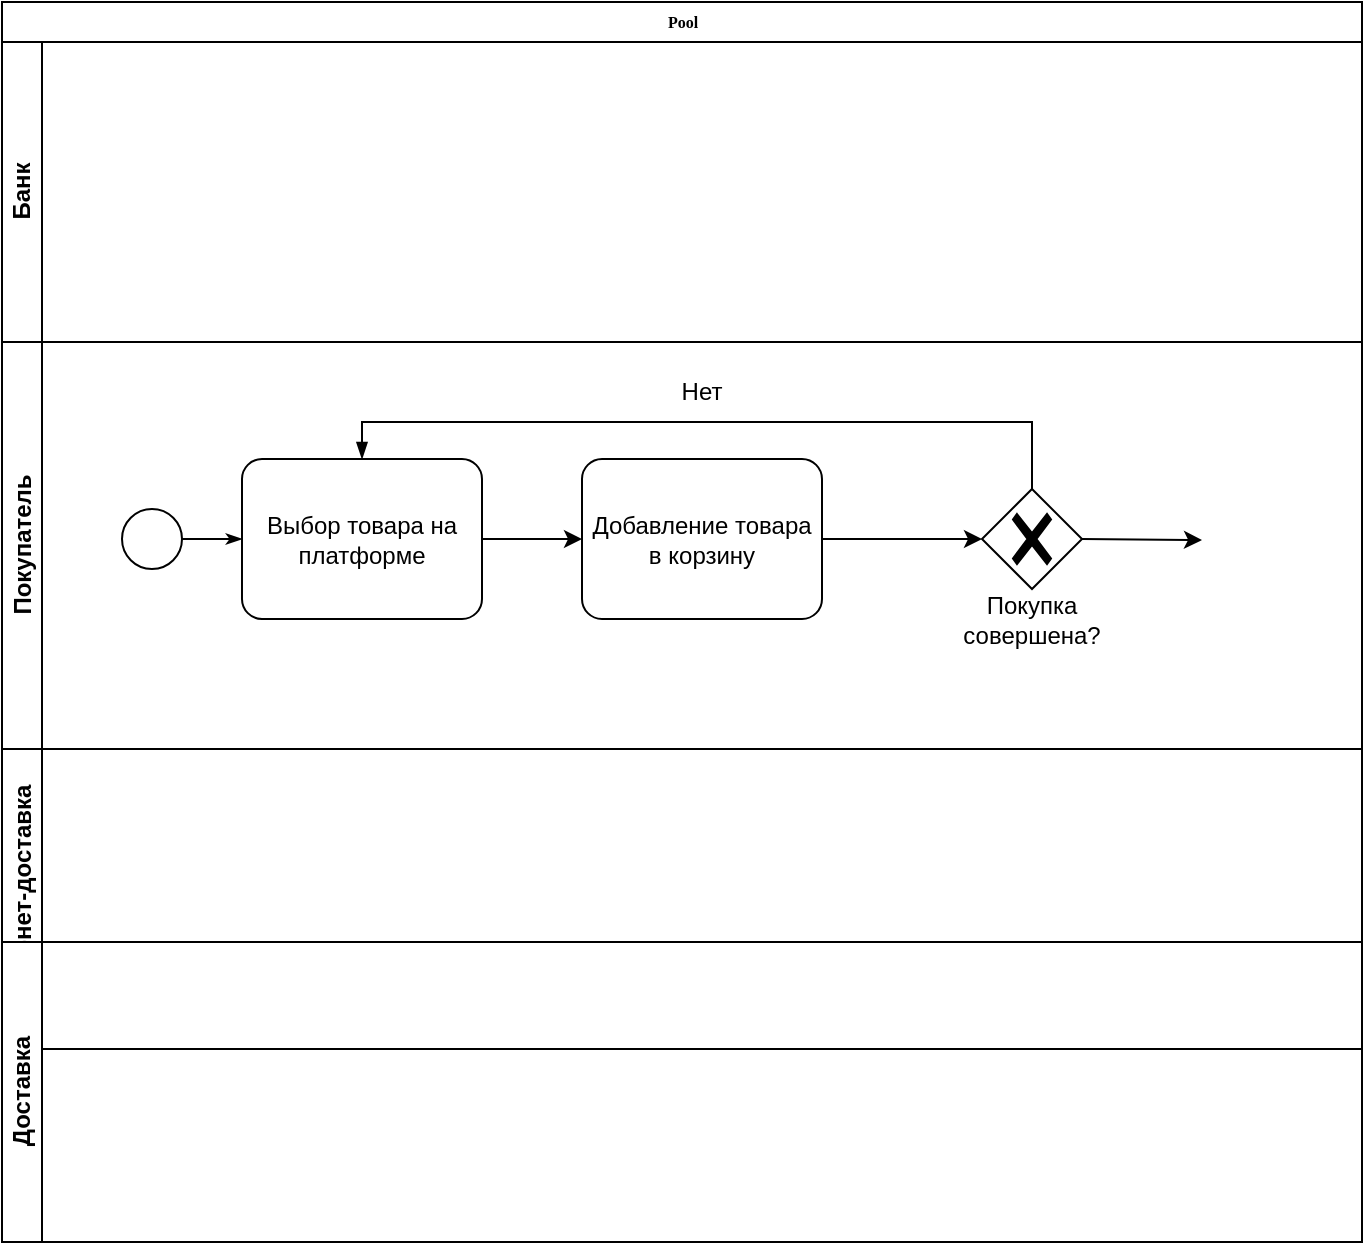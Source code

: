 <mxfile version="21.1.4" type="github">
  <diagram name="Страница 1" id="UiT--QQ6pItDQjkaKLVf">
    <mxGraphModel dx="1179" dy="679" grid="1" gridSize="10" guides="1" tooltips="1" connect="1" arrows="1" fold="1" page="1" pageScale="1" pageWidth="827" pageHeight="1169" math="0" shadow="0">
      <root>
        <mxCell id="0" />
        <mxCell id="1" parent="0" />
        <mxCell id="waBg7-lZwKW4JVFWOzP7-1" value="Pool" style="swimlane;html=1;childLayout=stackLayout;horizontal=1;startSize=20;horizontalStack=0;rounded=0;shadow=0;labelBackgroundColor=none;strokeWidth=1;fontFamily=Verdana;fontSize=8;align=center;" vertex="1" parent="1">
          <mxGeometry x="180" y="70" width="680" height="523.5" as="geometry" />
        </mxCell>
        <mxCell id="waBg7-lZwKW4JVFWOzP7-2" value="Банк" style="swimlane;html=1;startSize=20;horizontal=0;" vertex="1" parent="waBg7-lZwKW4JVFWOzP7-1">
          <mxGeometry y="20" width="680" height="150" as="geometry" />
        </mxCell>
        <mxCell id="waBg7-lZwKW4JVFWOzP7-14" value="Покупатель" style="swimlane;html=1;startSize=20;horizontal=0;" vertex="1" parent="waBg7-lZwKW4JVFWOzP7-1">
          <mxGeometry y="170" width="680" height="203.5" as="geometry" />
        </mxCell>
        <mxCell id="waBg7-lZwKW4JVFWOzP7-40" style="edgeStyle=orthogonalEdgeStyle;rounded=0;html=1;labelBackgroundColor=none;startArrow=none;startFill=0;startSize=5;endArrow=classicThin;endFill=1;endSize=5;jettySize=auto;orthogonalLoop=1;strokeWidth=1;fontFamily=Verdana;fontSize=8" edge="1" parent="waBg7-lZwKW4JVFWOzP7-14" source="waBg7-lZwKW4JVFWOzP7-41">
          <mxGeometry relative="1" as="geometry">
            <mxPoint x="120" y="98.5" as="targetPoint" />
          </mxGeometry>
        </mxCell>
        <mxCell id="waBg7-lZwKW4JVFWOzP7-41" value="" style="ellipse;whiteSpace=wrap;html=1;rounded=0;shadow=0;labelBackgroundColor=none;strokeWidth=1;fontFamily=Verdana;fontSize=8;align=center;" vertex="1" parent="waBg7-lZwKW4JVFWOzP7-14">
          <mxGeometry x="60" y="83.5" width="30" height="30" as="geometry" />
        </mxCell>
        <mxCell id="waBg7-lZwKW4JVFWOzP7-43" value="" style="points=[[0.25,0.25,0],[0.5,0,0],[0.75,0.25,0],[1,0.5,0],[0.75,0.75,0],[0.5,1,0],[0.25,0.75,0],[0,0.5,0]];shape=mxgraph.bpmn.gateway2;html=1;verticalLabelPosition=bottom;labelBackgroundColor=#ffffff;verticalAlign=top;align=center;perimeter=rhombusPerimeter;outlineConnect=0;outline=none;symbol=none;gwType=exclusive;" vertex="1" parent="waBg7-lZwKW4JVFWOzP7-14">
          <mxGeometry x="490" y="73.5" width="50" height="50" as="geometry" />
        </mxCell>
        <mxCell id="waBg7-lZwKW4JVFWOzP7-49" value="" style="edgeStyle=orthogonalEdgeStyle;rounded=0;orthogonalLoop=1;jettySize=auto;html=1;" edge="1" parent="waBg7-lZwKW4JVFWOzP7-14" source="waBg7-lZwKW4JVFWOzP7-44" target="waBg7-lZwKW4JVFWOzP7-48">
          <mxGeometry relative="1" as="geometry" />
        </mxCell>
        <mxCell id="waBg7-lZwKW4JVFWOzP7-44" value="Выбор товара на платформе" style="points=[[0.25,0,0],[0.5,0,0],[0.75,0,0],[1,0.25,0],[1,0.5,0],[1,0.75,0],[0.75,1,0],[0.5,1,0],[0.25,1,0],[0,0.75,0],[0,0.5,0],[0,0.25,0]];shape=mxgraph.bpmn.task;whiteSpace=wrap;rectStyle=rounded;size=10;html=1;container=1;expand=0;collapsible=0;taskMarker=abstract;" vertex="1" parent="waBg7-lZwKW4JVFWOzP7-14">
          <mxGeometry x="120" y="58.5" width="120" height="80" as="geometry" />
        </mxCell>
        <mxCell id="waBg7-lZwKW4JVFWOzP7-50" value="" style="edgeStyle=orthogonalEdgeStyle;rounded=0;orthogonalLoop=1;jettySize=auto;html=1;" edge="1" parent="waBg7-lZwKW4JVFWOzP7-14" source="waBg7-lZwKW4JVFWOzP7-48" target="waBg7-lZwKW4JVFWOzP7-43">
          <mxGeometry relative="1" as="geometry" />
        </mxCell>
        <mxCell id="waBg7-lZwKW4JVFWOzP7-48" value="Добавление товара в корзину" style="points=[[0.25,0,0],[0.5,0,0],[0.75,0,0],[1,0.25,0],[1,0.5,0],[1,0.75,0],[0.75,1,0],[0.5,1,0],[0.25,1,0],[0,0.75,0],[0,0.5,0],[0,0.25,0]];shape=mxgraph.bpmn.task;whiteSpace=wrap;rectStyle=rounded;size=10;html=1;container=1;expand=0;collapsible=0;taskMarker=abstract;" vertex="1" parent="waBg7-lZwKW4JVFWOzP7-14">
          <mxGeometry x="290" y="58.5" width="120" height="80" as="geometry" />
        </mxCell>
        <mxCell id="waBg7-lZwKW4JVFWOzP7-51" value="" style="edgeStyle=elbowEdgeStyle;fontSize=12;html=1;endArrow=blockThin;endFill=1;rounded=0;exitX=0.5;exitY=0;exitDx=0;exitDy=0;exitPerimeter=0;entryX=0.5;entryY=0;entryDx=0;entryDy=0;entryPerimeter=0;" edge="1" parent="waBg7-lZwKW4JVFWOzP7-14" source="waBg7-lZwKW4JVFWOzP7-43" target="waBg7-lZwKW4JVFWOzP7-44">
          <mxGeometry width="160" relative="1" as="geometry">
            <mxPoint x="450" y="80" as="sourcePoint" />
            <mxPoint x="610" y="80" as="targetPoint" />
            <Array as="points">
              <mxPoint x="340" y="40" />
            </Array>
          </mxGeometry>
        </mxCell>
        <mxCell id="waBg7-lZwKW4JVFWOzP7-52" value="Покупка совершена?" style="text;html=1;strokeColor=none;fillColor=none;align=center;verticalAlign=middle;whiteSpace=wrap;rounded=0;" vertex="1" parent="waBg7-lZwKW4JVFWOzP7-14">
          <mxGeometry x="485" y="123.5" width="60" height="30" as="geometry" />
        </mxCell>
        <mxCell id="waBg7-lZwKW4JVFWOzP7-63" value="Нет" style="text;html=1;strokeColor=none;fillColor=none;align=center;verticalAlign=middle;whiteSpace=wrap;rounded=0;" vertex="1" parent="waBg7-lZwKW4JVFWOzP7-14">
          <mxGeometry x="320" y="10" width="60" height="30" as="geometry" />
        </mxCell>
        <mxCell id="waBg7-lZwKW4JVFWOzP7-18" value="Интернет-доставка" style="swimlane;html=1;startSize=20;horizontal=0;" vertex="1" parent="waBg7-lZwKW4JVFWOzP7-1">
          <mxGeometry y="373.5" width="680" height="150" as="geometry" />
        </mxCell>
        <mxCell id="waBg7-lZwKW4JVFWOzP7-32" value="Доставка" style="swimlane;html=1;startSize=20;horizontal=0;" vertex="1" parent="1">
          <mxGeometry x="180" y="540" width="680" height="150" as="geometry" />
        </mxCell>
        <mxCell id="waBg7-lZwKW4JVFWOzP7-65" value="" style="endArrow=classic;html=1;rounded=0;exitX=1;exitY=0.5;exitDx=0;exitDy=0;exitPerimeter=0;" edge="1" parent="1" source="waBg7-lZwKW4JVFWOzP7-43">
          <mxGeometry width="50" height="50" relative="1" as="geometry">
            <mxPoint x="650" y="360" as="sourcePoint" />
            <mxPoint x="780" y="339" as="targetPoint" />
          </mxGeometry>
        </mxCell>
      </root>
    </mxGraphModel>
  </diagram>
</mxfile>
